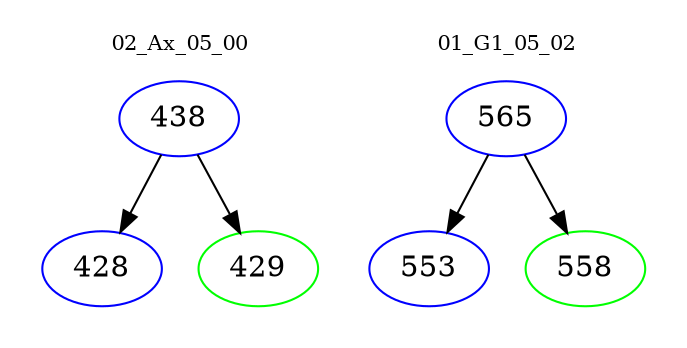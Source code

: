 digraph{
subgraph cluster_0 {
color = white
label = "02_Ax_05_00";
fontsize=10;
T0_438 [label="438", color="blue"]
T0_438 -> T0_428 [color="black"]
T0_428 [label="428", color="blue"]
T0_438 -> T0_429 [color="black"]
T0_429 [label="429", color="green"]
}
subgraph cluster_1 {
color = white
label = "01_G1_05_02";
fontsize=10;
T1_565 [label="565", color="blue"]
T1_565 -> T1_553 [color="black"]
T1_553 [label="553", color="blue"]
T1_565 -> T1_558 [color="black"]
T1_558 [label="558", color="green"]
}
}
